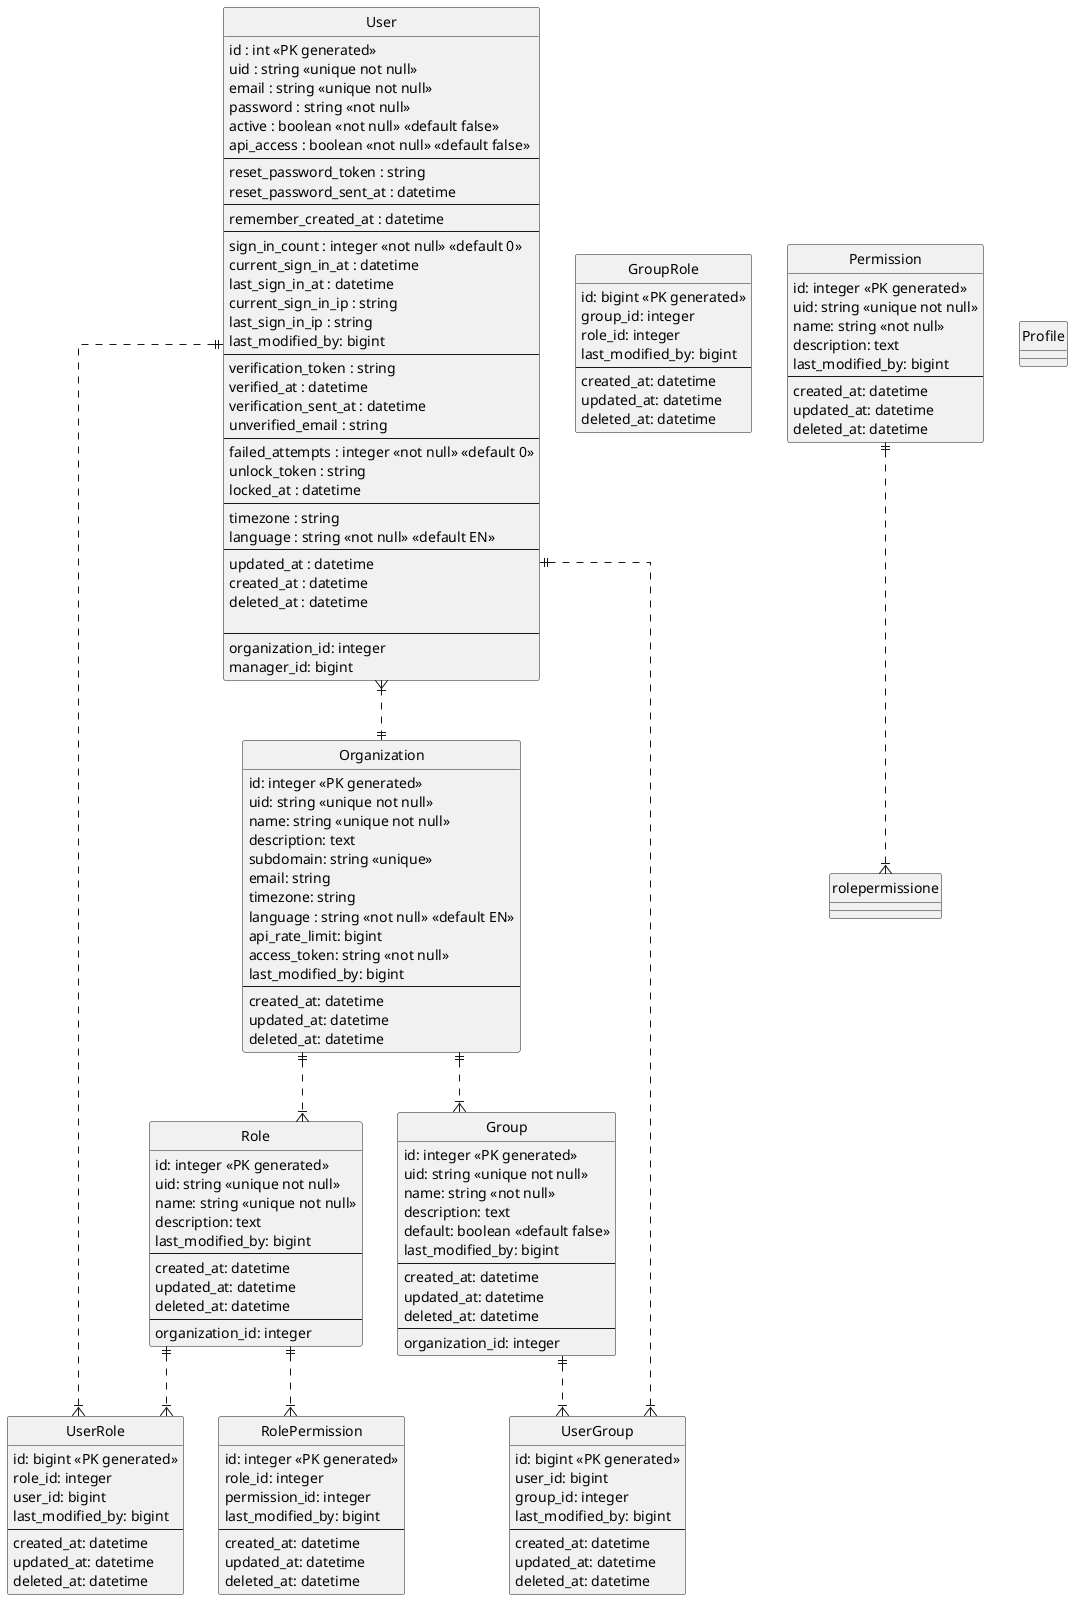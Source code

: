 @startuml schema

' options to turn class entity to ER diagram
hide circle
skinparam linetype ortho

entity "User" as user {
    'user details
    id : int <<PK generated>>
    uid : string <<unique not null>>
    email : string <<unique not null>>
    password : string <<not null>>
    active : boolean <<not null>> <<default false>>
    api_access : boolean <<not null>> <<default false>>
    --
    'recovery
    reset_password_token : string
    reset_password_sent_at : datetime
    --
    'remember
    remember_created_at : datetime
    --
    'tracking
    sign_in_count : integer <<not null>> <<default 0>>
    current_sign_in_at : datetime
    last_sign_in_at : datetime
    current_sign_in_ip : string
    last_sign_in_ip : string
    last_modified_by: bigint
    --
    'confirm
    verification_token : string
    verified_at : datetime
    verification_sent_at : datetime
    unverified_email : string
    --
    'lock
    failed_attempts : integer <<not null>> <<default 0>>
    unlock_token : string
    locked_at : datetime
    --
    'language and timezone
    timezone : string
    language : string <<not null>> <<default EN>>
    --
    'timestamps
    updated_at : datetime
    created_at : datetime
    deleted_at : datetime

    --
    'relations
    organization_id: integer
    manager_id: bigint
}

entity "Organization" as organization {
    id: integer <<PK generated>>
    uid: string <<unique not null>>
    name: string <<unique not null>>
    description: text
    subdomain: string <<unique>>
    email: string
    timezone: string
    language : string <<not null>> <<default EN>>
    api_rate_limit: bigint
    access_token: string <<not null>>
    last_modified_by: bigint
    --
    created_at: datetime
    updated_at: datetime
    deleted_at: datetime
}

entity "Role" as role {
    id: integer <<PK generated>>
    uid: string <<unique not null>>
    name: string <<unique not null>>
    description: text
    last_modified_by: bigint
    --
    created_at: datetime
    updated_at: datetime
    deleted_at: datetime
    --
    organization_id: integer
}

entity "UserRole" as userrole {
    id: bigint <<PK generated>>
    role_id: integer
    user_id: bigint
    last_modified_by: bigint
    --
    created_at: datetime
    updated_at: datetime
    deleted_at: datetime
}

entity "Group" as group {
    id: integer <<PK generated>>
    uid: string <<unique not null>>
    name: string <<not null>>
    description: text
    default: boolean <<default false>>
    last_modified_by: bigint
    --
    created_at: datetime
    updated_at: datetime
    deleted_at: datetime
    --
    organization_id: integer
}

entity "UserGroup" as usergroup {
    id: bigint <<PK generated>>
    user_id: bigint
    group_id: integer
    last_modified_by: bigint
    --
    created_at: datetime
    updated_at: datetime
    deleted_at: datetime
}

entity "GroupRole" as grouprole {
    id: bigint <<PK generated>>
    group_id: integer
    role_id: integer
    last_modified_by: bigint
    --
    created_at: datetime
    updated_at: datetime
    deleted_at: datetime
} 

entity "Permission" as permission {
    id: integer <<PK generated>>
    uid: string <<unique not null>>
    name: string <<not null>>
    description: text
    last_modified_by: bigint
    --
    created_at: datetime
    updated_at: datetime
    deleted_at: datetime
}

entity "RolePermission" as rolepermission {
    id: integer <<PK generated>>
    role_id: integer
    permission_id: integer
    last_modified_by: bigint
    --
    created_at: datetime
    updated_at: datetime
    deleted_at: datetime
}

entity "Profile" as 234 {

}

user}|..||organization
user||..|{userrole
role||..|{userrole
organization||..|{group
organization||..|{role
user||..|{usergroup
group||..|{usergroup
role||..|{rolepermission
permission||..|{rolepermissione
@enduml
